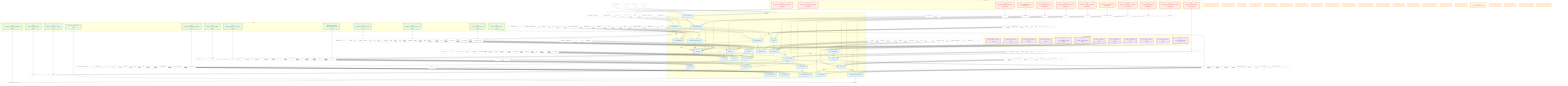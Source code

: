 graph TD
%% =========================
%% SCRUM Optimization Graph
%% =========================
%% Styling
classDef entity fill:#e3f2fd,stroke:#2196f3,stroke-width:2px,color:#0d47a1;
classDef attribute fill:#ffffff,stroke:#90a4ae,stroke-width:1px,color:#263238;
classDef relation fill:#fff3e0,stroke:#fb8c00,stroke-width:2px,color:#e65100;
classDef goal fill:#e8f5e9,stroke:#43a047,stroke-width:2px,color:#1b5e20;
classDef condition fill:#ffebee,stroke:#e53935,stroke-width:2px,color:#b71c1c;
classDef decision fill:#f3e5f5,stroke:#8e24aa,stroke-width:2px,color:#4a148c;

%% =========================
%% ENTITIES + ATTRIBUTES
%% =========================
subgraph Entities
direction TB
E0["E0 Project"]:::entity
E1["E1 Team"]:::entity
E2["E2 Worker"]:::entity
E3["E3 Feature"]:::entity
E4["E4 Skill"]:::entity
E5["E5 Role"]:::entity
E6["E6 ProductOwner"]:::entity
E7["E7 ScrumMaster"]:::entity
E8["E8 ProductBacklog"]:::entity
E9["E9 Sprint"]:::entity
E10["E10 SprintPlanning"]:::entity
E11["E11 DailyScrum"]:::entity
E12["E12 SprintReview"]:::entity
E13["E13 SprintRetrospective"]:::entity
E14["E14 SprintBacklog"]:::entity
E15["E15 SprintGoal"]:::entity
E16["E16 Epic"]:::entity
E17["E17 UserStory"]:::entity
E18["E18 Task"]:::entity
E19["E19 DevelopmentSnapshot"]:::entity
E20["E20 Blocker"]:::entity
E21["E21 Stakeholder"]:::entity
E22["E22 Velocity"]:::entity
E23["E23 ReleasePlan"]:::entity
E24["E24 Roadmap"]:::entity
E25["E25 ScrumBoard"]:::entity
E26["E26 FeatureDocumentation"]:::entity
end

%% ---- Attributes per entity (placed around, may duplicate for links) ----
%% Project
A_E0_id["id"]:::attribute --> E0
A_E0_name["name"]:::attribute --> E0
A_E0_budget["budget"]:::attribute --> E0
A_E0_status["status"]:::attribute --> E0
A_E0_priority["priority"]:::attribute --> E0
E0 --> A_E0_budget2["budget"]:::attribute

%% Team
A_E1_id["id"]:::attribute --> E1
A_E1_name["name"]:::attribute --> E1
A_E1_team_size["team_size"]:::attribute --> E1
A_E1_status["team_status"]:::attribute --> E1

%% Worker
A_E2_id["id"]:::attribute --> E2
A_E2_name["name"]:::attribute --> E2
A_E2_email["email"]:::attribute --> E2
A_E2_status["status"]:::attribute --> E2
A_E2_availability["availability"]:::attribute --> E2
E2 --> A_E2_availability2["availability"]:::attribute

%% Feature
A_E3_id["id"]:::attribute --> E3
A_E3_title["title"]:::attribute --> E3
A_E3_status["status"]:::attribute --> E3
A_E3_priority["priority"]:::attribute --> E3
A_E3_effort["estimated_effort"]:::attribute --> E3
E3 --> A_E3_priority2["priority"]:::attribute

%% Skill
A_E4_id["id"]:::attribute --> E4
A_E4_label["label"]:::attribute --> E4
A_E4_level["level"]:::attribute --> E4
A_E4_category["category"]:::attribute --> E4

%% Role
A_E5_id["id"]:::attribute --> E5
A_E5_name["role_name"]:::attribute --> E5
A_E5_area["area_of_responsibility"]:::attribute --> E5

%% ProductOwner
A_E6_id["id"]:::attribute --> E6
A_E6_name["name"]:::attribute --> E6
A_E6_email["email"]:::attribute --> E6
A_E6_avail["availability"]:::attribute --> E6

%% ScrumMaster
A_E7_id["id"]:::attribute --> E7
A_E7_name["name"]:::attribute --> E7
A_E7_email["email"]:::attribute --> E7
A_E7_exp["experience"]:::attribute --> E7

%% ProductBacklog
A_E8_id["id"]:::attribute --> E8
A_E8_created["created_on"]:::attribute --> E8
A_E8_last["last_updated"]:::attribute --> E8
A_E8_entries["number_of_entries"]:::attribute --> E8
A_E8_status["status"]:::attribute --> E8
E8 --> A_E8_entries2["number_of_entries"]:::attribute

%% Sprint
A_E9_id["id"]:::attribute --> E9
A_E9_no["sprint_number"]:::attribute --> E9
A_E9_start["start_date"]:::attribute --> E9
A_E9_end["end_date"]:::attribute --> E9
A_E9_status["status"]:::attribute --> E9
A_E9_goal["achievement_of_goal"]:::attribute --> E9

%% SprintPlanning
A_E10_id["id"]:::attribute --> E10
A_E10_date["date"]:::attribute --> E10
A_E10_duration["duration_(min)"]:::attribute --> E10
A_E10_outcome["outcome_documentation"]:::attribute --> E10

%% DailyScrum
A_E11_id["id"]:::attribute --> E11
A_E11_date["date"]:::attribute --> E11
A_E11_time["time"]:::attribute --> E11
A_E11_duration["duration"]:::attribute --> E11

%% SprintReview
A_E12_id["id"]:::attribute --> E12
A_E12_date["date"]:::attribute --> E12
A_E12_duration["duration"]:::attribute --> E12
A_E12_feedback["feedback_documentation"]:::attribute --> E12
A_E12_att["attendees_count"]:::attribute --> E12

%% SprintRetrospective
A_E13_id["id"]:::attribute --> E13
A_E13_date["date"]:::attribute --> E13
A_E13_duration["duration"]:::attribute --> E13
A_E13_actions["improvement_actions"]:::attribute --> E13
A_E13_sat["team_satisfaction"]:::attribute --> E13

%% SprintBacklog
A_E14_id["id"]:::attribute --> E14
A_E14_tasks["number_of_tasks"]:::attribute --> E14
A_E14_last["last_updated"]:::attribute --> E14
A_E14_status["status"]:::attribute --> E14
A_E14_total["total_effort"]:::attribute --> E14
E14 --> A_E14_total2["total_effort"]:::attribute

%% SprintGoal
A_E15_id["id"]:::attribute --> E15
A_E15_obj["objective_description"]:::attribute --> E15
A_E15_status["achievement_status"]:::attribute --> E15
E15 --> A_E15_status2["achievement_status"]:::attribute

%% Epic
A_E16_id["id"]:::attribute --> E16
A_E16_title["title"]:::attribute --> E16
A_E16_status["status"]:::attribute --> E16
A_E16_priority["priority"]:::attribute --> E16
A_E16_effort["estimated_effort"]:::attribute --> E16

%% UserStory
A_E17_id["id"]:::attribute --> E17
A_E17_title["title"]:::attribute --> E17
A_E17_status["status"]:::attribute --> E17
A_E17_sp["story_points"]:::attribute --> E17
A_E17_prio["priority"]:::attribute --> E17
E17 --> A_E17_sp2["story_points"]:::attribute

%% Task
A_E18_id["id"]:::attribute --> E18
A_E18_status["status"]:::attribute --> E18
A_E18_effort["effort"]:::attribute --> E18
A_E18_type["type"]:::attribute --> E18
E18 --> A_E18_effort2["effort"]:::attribute
E18 --> A_E18_type2["type"]:::attribute

%% DevelopmentSnapshot
A_E19_id["id"]:::attribute --> E19
A_E19_version["version_number"]:::attribute --> E19
A_E19_date["creation_date"]:::attribute --> E19
A_E19_test["test_status"]:::attribute --> E19
E19 --> A_E19_test2["test_status"]:::attribute

%% Blocker
A_E20_id["id"]:::attribute --> E20
A_E20_sev["severity"]:::attribute --> E20
A_E20_status["status"]:::attribute --> E20
A_E20_detected["detected_on"]:::attribute --> E20
A_E20_resolved["resolved_on"]:::attribute --> E20
E20 --> A_E20_sev2["severity"]:::attribute

%% Stakeholder
A_E21_id["id"]:::attribute --> E21
A_E21_name["name"]:::attribute --> E21
A_E21_infl["influence_level"]:::attribute --> E21
A_E21_rel["relevance_to_feature"]:::attribute --> E21
E21 --> A_E21_rel2["relevance_to_feature"]:::attribute

%% Velocity
A_E22_id["id"]:::attribute --> E22
A_E22_ns["number_of_sprints_used"]:::attribute --> E22
A_E22_avg["avg._story_points"]:::attribute --> E22
A_E22_max["max_velocity"]:::attribute --> E22
A_E22_min["min_velocity"]:::attribute --> E22
A_E22_trend["trend"]:::attribute --> E22

%% ReleasePlan
A_E23_id["id"]:::attribute --> E23
A_E23_version["version"]:::attribute --> E23
A_E23_date["planned_date"]:::attribute --> E23
A_E23_features["included_features"]:::attribute --> E23
A_E23_status["status"]:::attribute --> E23

%% Roadmap
A_E24_id["id"]:::attribute --> E24
A_E24_start["start_date"]:::attribute --> E24
A_E24_end["end_date"]:::attribute --> E24
A_E24_milestones["milestones"]:::attribute --> E24

%% ScrumBoard
A_E25_id["id"]:::attribute --> E25
A_E25_type["board_type"]:::attribute --> E25
A_E25_cols["columns_(todo/done...)"]:::attribute --> E25
A_E25_cards["number_of_cards"]:::attribute --> E25

%% FeatureDocumentation
A_E26_id["id"]:::attribute --> E26
A_E26_title["title"]:::attribute --> E26
A_E26_desc["description"]:::attribute --> E26
A_E26_date["creation_date"]:::attribute --> E26
A_E26_linked["linked_requirements"]:::attribute --> E26

%% =========================
%% RELATIONS (as orange nodes)
%% =========================
R1["R1 is_assigned_to_project"]:::relation
E1 -- R1 --> E0

R2["R2 belongs_to_team"]:::relation
E2 -- R2 --> E1

R3["R3 has_skill"]:::relation
E2 -- R3 --> E4

R4["R4 takes_on_role"]:::relation
E2 -- R4 --> E5

R5["R5 manages_backlog"]:::relation
E6 -- R5 --> E8

R6["R6 is_supported_by"]:::relation
E1 -- R6 --> E7

R7["R7 contains_feature"]:::relation
E8 -- R7 --> E3

R8["R8 contains_epic"]:::relation
E8 -- R8 --> E16

R9["R9 contains_user_story"]:::relation
E16 -- R9 --> E17

R10["R10 consists_of_tasks"]:::relation
E17 -- R10 --> E18

R11["R11 is_in_sprint_backlog"]:::relation
E17 -- R11 --> E14

R12["R12 belongs_to_sprint"]:::relation
E14 -- R12 --> E9

R13["R13 pursues_goal"]:::relation
E9 -- R13 --> E15

R14["R14 contains_tasks"]:::relation
E25 -- R14 --> E18

R15["R15 documents_feature"]:::relation
E26 -- R15 --> E3

R16["R16 is_blocked_by"]:::relation
E18 -- R16 --> E20

R17["R17 participates_in"]:::relation
E21 -- R17 --> E12

R18["R18 moderates_retrospective"]:::relation
E7 -- R18 --> E13

R19["R19 refers_to_team"]:::relation
E22 -- R19 --> E1

R20["R20 plans_release"]:::relation
E23 -- R20 --> E3

R21["R21 is_part_of_roadmap"]:::relation
E23 -- R21 --> E24

R22["R22 generates_snapshot"]:::relation
E9 -- R22 --> E19

%% =========================
%% GOALS (green) connected to Entity/Attributes
%% =========================
subgraph Goals
direction TB
G0["G0 maximize/minimize\nminimize_total_story_points (min)"]:::goal
G1["G1 minimize_total_task_effort (min)"]:::goal
G2["G2 maximize_sprint_goal_achievement (max)"]:::goal
G3["G3 maximize_average_velocity (max)"]:::goal
G4["G4 minimize_open_blocker_severity (min)"]:::goal
G5["G5 minimize_product_backlog_size (min)"]:::goal
G6["G6 maximize_stakeholder_relevance (max)"]:::goal
G7["G7 minimize_project_budget (min)"]:::goal
G8["G8 maximize_test_status (max)"]:::goal
G9["G9 maximize_team_availability (max)"]:::goal
G10["G10 minimize_sprint_backlog_total_effort (min)"]:::goal
G11["G11 maximize_feature_priority_delivery (max)"]:::goal
end

G0 --> A_E17_sp2
G1 --> A_E18_effort2
G2 --> A_E15_status2
G3 --> A_E22_avg
G4 --> A_E20_sev2
G5 --> A_E8_entries2
G6 --> A_E21_rel2
G7 --> A_E0_budget2
G8 --> A_E19_test2
G9 --> A_E2_availability2
G10 --> A_E14_total2
G11 --> A_E3_priority2

%% =========================
%% CONDITIONS (red) connected to Entity/Attributes
%% =========================
subgraph Conditions
direction TB
C0["C0 user_stories_must_be_ready (Must-Match)"]:::condition
C1["C1 tasks_cannot_be_blocked (Cannot-Match)"]:::condition
C2["C2 only_available_workers (Must-Match)"]:::condition
C3["C3 sprint_goal_may_match (May-Match)"]:::condition
C4["C4 blockers_must_be_low_severity (Must-Match)"]:::condition
C5["C5 features_may_match_high_priority (May-Match)"]:::condition
C6["C6 product_backlog_status_must_match (Must-Match)"]:::condition
C7["C7 sprint_status_must_match (Must-Match)"]:::condition
C8["C8 dev_snapshot_must_match_test_status (Must-Match)"]:::condition
C9["C9 stakeholder_may_match_high_influence (May-Match)"]:::condition
C10["C10 sprint_backlog_status_must_match (Must-Match)"]:::condition
C11["C11 task_type_cannot_match_excluded (Cannot-Match)"]:::condition
end

C0 --> A_E17_status
C1 --> A_E18_status
C2 --> A_E2_availability
C3 --> A_E15_status
C4 --> A_E20_sev
C5 --> A_E3_priority
C6 --> A_E8_status
C7 --> A_E9_status
C8 --> A_E19_test
C9 --> A_E21_infl
C10 --> A_E14_status
C11 --> A_E18_type

%% =========================
%% DECISION VARIABLES (purple) connected to relevant Entities
%% =========================
subgraph DecisionVariables
direction TB
DV0["DV0 x_us_selected\n{0,1}"]:::decision
DV1["DV1 x_task_selected\n{0,1}"]:::decision
DV2["DV2 z_feature_in_release\n{0,1}"]:::decision
DV3["DV3 y_worker_task_assignment\n{0,1}"]:::decision
DV4["DV4 s_story_points_committed\nInteger"]:::decision
DV5["DV5 s_sprint_capacity\nInteger"]:::decision
DV6["DV6 e_effort_buffer\nInteger"]:::decision
DV7["DV7 b_blocker_resolved\n{0,1}"]:::decision
DV8["DV8 v_target_velocity\nReal"]:::decision
DV9["DV9 a_test_coverage_target\n[0,1]"]:::decision
DV10["DV10 p_priority_threshold\nInteger"]:::decision
DV11["DV11 r_risk_tolerance\n[0,1]"]:::decision
end

%% DV links
DV0 --> E17
DV1 --> E18
DV2 --> E3
DV3 --> E2
DV3 --> E18
DV4 --> E17
DV5 --> E9
DV6 --> E14
DV7 --> E20
DV8 --> E22
DV9 --> E19
DV10 --> E3
DV10 --> E17
DV11 --> E9